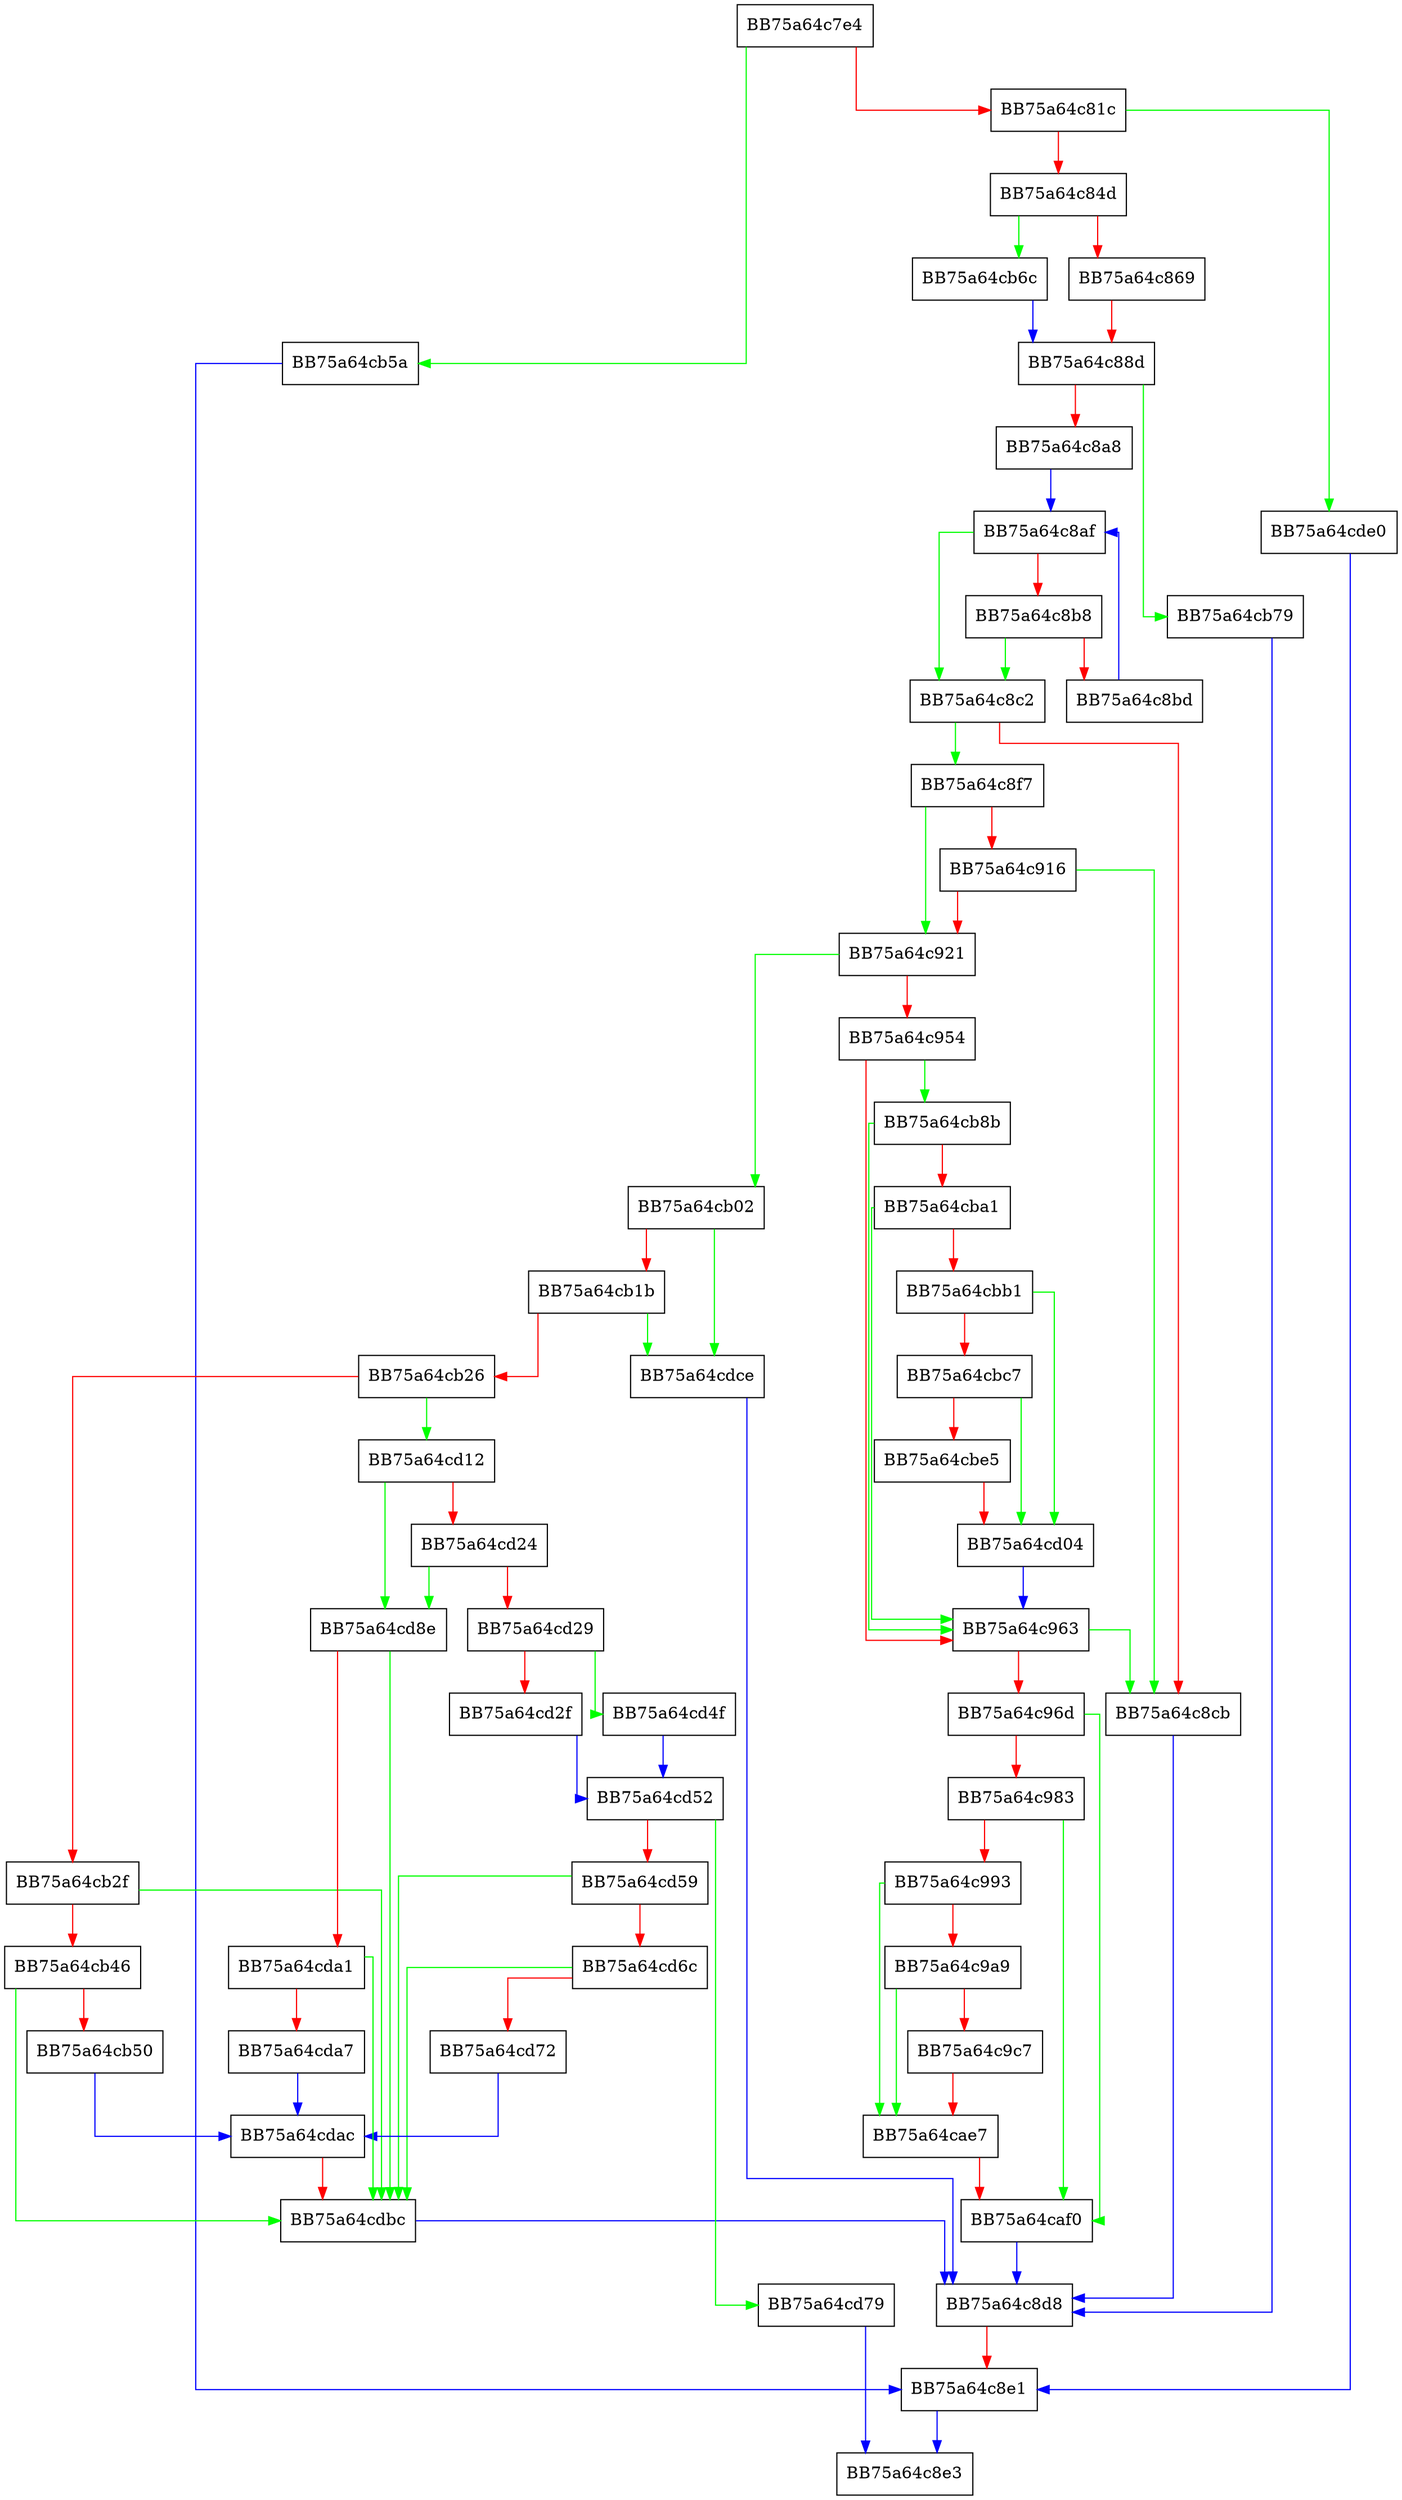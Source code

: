 digraph IsUPXPacked {
  node [shape="box"];
  graph [splines=ortho];
  BB75a64c7e4 -> BB75a64cb5a [color="green"];
  BB75a64c7e4 -> BB75a64c81c [color="red"];
  BB75a64c81c -> BB75a64cde0 [color="green"];
  BB75a64c81c -> BB75a64c84d [color="red"];
  BB75a64c84d -> BB75a64cb6c [color="green"];
  BB75a64c84d -> BB75a64c869 [color="red"];
  BB75a64c869 -> BB75a64c88d [color="red"];
  BB75a64c88d -> BB75a64cb79 [color="green"];
  BB75a64c88d -> BB75a64c8a8 [color="red"];
  BB75a64c8a8 -> BB75a64c8af [color="blue"];
  BB75a64c8af -> BB75a64c8c2 [color="green"];
  BB75a64c8af -> BB75a64c8b8 [color="red"];
  BB75a64c8b8 -> BB75a64c8c2 [color="green"];
  BB75a64c8b8 -> BB75a64c8bd [color="red"];
  BB75a64c8bd -> BB75a64c8af [color="blue"];
  BB75a64c8c2 -> BB75a64c8f7 [color="green"];
  BB75a64c8c2 -> BB75a64c8cb [color="red"];
  BB75a64c8cb -> BB75a64c8d8 [color="blue"];
  BB75a64c8d8 -> BB75a64c8e1 [color="red"];
  BB75a64c8e1 -> BB75a64c8e3 [color="blue"];
  BB75a64c8f7 -> BB75a64c921 [color="green"];
  BB75a64c8f7 -> BB75a64c916 [color="red"];
  BB75a64c916 -> BB75a64c8cb [color="green"];
  BB75a64c916 -> BB75a64c921 [color="red"];
  BB75a64c921 -> BB75a64cb02 [color="green"];
  BB75a64c921 -> BB75a64c954 [color="red"];
  BB75a64c954 -> BB75a64cb8b [color="green"];
  BB75a64c954 -> BB75a64c963 [color="red"];
  BB75a64c963 -> BB75a64c8cb [color="green"];
  BB75a64c963 -> BB75a64c96d [color="red"];
  BB75a64c96d -> BB75a64caf0 [color="green"];
  BB75a64c96d -> BB75a64c983 [color="red"];
  BB75a64c983 -> BB75a64caf0 [color="green"];
  BB75a64c983 -> BB75a64c993 [color="red"];
  BB75a64c993 -> BB75a64cae7 [color="green"];
  BB75a64c993 -> BB75a64c9a9 [color="red"];
  BB75a64c9a9 -> BB75a64cae7 [color="green"];
  BB75a64c9a9 -> BB75a64c9c7 [color="red"];
  BB75a64c9c7 -> BB75a64cae7 [color="red"];
  BB75a64cae7 -> BB75a64caf0 [color="red"];
  BB75a64caf0 -> BB75a64c8d8 [color="blue"];
  BB75a64cb02 -> BB75a64cdce [color="green"];
  BB75a64cb02 -> BB75a64cb1b [color="red"];
  BB75a64cb1b -> BB75a64cdce [color="green"];
  BB75a64cb1b -> BB75a64cb26 [color="red"];
  BB75a64cb26 -> BB75a64cd12 [color="green"];
  BB75a64cb26 -> BB75a64cb2f [color="red"];
  BB75a64cb2f -> BB75a64cdbc [color="green"];
  BB75a64cb2f -> BB75a64cb46 [color="red"];
  BB75a64cb46 -> BB75a64cdbc [color="green"];
  BB75a64cb46 -> BB75a64cb50 [color="red"];
  BB75a64cb50 -> BB75a64cdac [color="blue"];
  BB75a64cb5a -> BB75a64c8e1 [color="blue"];
  BB75a64cb6c -> BB75a64c88d [color="blue"];
  BB75a64cb79 -> BB75a64c8d8 [color="blue"];
  BB75a64cb8b -> BB75a64c963 [color="green"];
  BB75a64cb8b -> BB75a64cba1 [color="red"];
  BB75a64cba1 -> BB75a64c963 [color="green"];
  BB75a64cba1 -> BB75a64cbb1 [color="red"];
  BB75a64cbb1 -> BB75a64cd04 [color="green"];
  BB75a64cbb1 -> BB75a64cbc7 [color="red"];
  BB75a64cbc7 -> BB75a64cd04 [color="green"];
  BB75a64cbc7 -> BB75a64cbe5 [color="red"];
  BB75a64cbe5 -> BB75a64cd04 [color="red"];
  BB75a64cd04 -> BB75a64c963 [color="blue"];
  BB75a64cd12 -> BB75a64cd8e [color="green"];
  BB75a64cd12 -> BB75a64cd24 [color="red"];
  BB75a64cd24 -> BB75a64cd8e [color="green"];
  BB75a64cd24 -> BB75a64cd29 [color="red"];
  BB75a64cd29 -> BB75a64cd4f [color="green"];
  BB75a64cd29 -> BB75a64cd2f [color="red"];
  BB75a64cd2f -> BB75a64cd52 [color="blue"];
  BB75a64cd4f -> BB75a64cd52 [color="blue"];
  BB75a64cd52 -> BB75a64cd79 [color="green"];
  BB75a64cd52 -> BB75a64cd59 [color="red"];
  BB75a64cd59 -> BB75a64cdbc [color="green"];
  BB75a64cd59 -> BB75a64cd6c [color="red"];
  BB75a64cd6c -> BB75a64cdbc [color="green"];
  BB75a64cd6c -> BB75a64cd72 [color="red"];
  BB75a64cd72 -> BB75a64cdac [color="blue"];
  BB75a64cd79 -> BB75a64c8e3 [color="blue"];
  BB75a64cd8e -> BB75a64cdbc [color="green"];
  BB75a64cd8e -> BB75a64cda1 [color="red"];
  BB75a64cda1 -> BB75a64cdbc [color="green"];
  BB75a64cda1 -> BB75a64cda7 [color="red"];
  BB75a64cda7 -> BB75a64cdac [color="blue"];
  BB75a64cdac -> BB75a64cdbc [color="red"];
  BB75a64cdbc -> BB75a64c8d8 [color="blue"];
  BB75a64cdce -> BB75a64c8d8 [color="blue"];
  BB75a64cde0 -> BB75a64c8e1 [color="blue"];
}